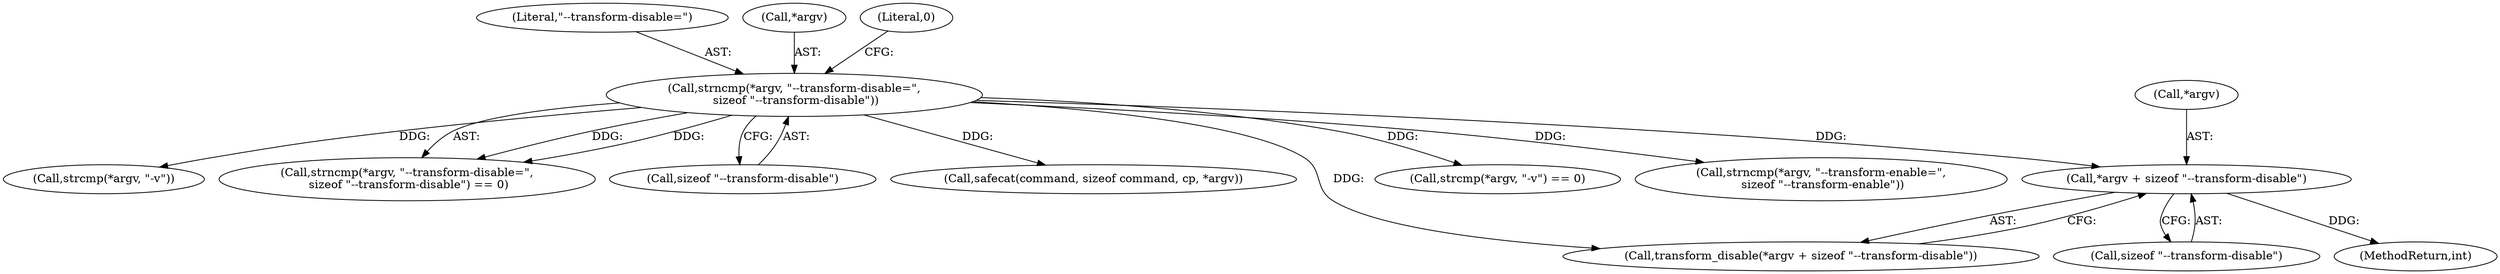 digraph "0_Android_9d4853418ab2f754c2b63e091c29c5529b8b86ca_94@API" {
"1000574" [label="(Call,*argv + sizeof \"--transform-disable\")"];
"1000560" [label="(Call,strncmp(*argv, \"--transform-disable=\",\n sizeof \"--transform-disable\"))"];
"1000575" [label="(Call,*argv)"];
"1000560" [label="(Call,strncmp(*argv, \"--transform-disable=\",\n sizeof \"--transform-disable\"))"];
"1000563" [label="(Literal,\"--transform-disable=\")"];
"1000561" [label="(Call,*argv)"];
"1000566" [label="(Literal,0)"];
"1000374" [label="(Call,strcmp(*argv, \"-v\"))"];
"1000559" [label="(Call,strncmp(*argv, \"--transform-disable=\",\n sizeof \"--transform-disable\") == 0)"];
"1000564" [label="(Call,sizeof \"--transform-disable\")"];
"1001429" [label="(Call,safecat(command, sizeof command, cp, *argv))"];
"1000573" [label="(Call,transform_disable(*argv + sizeof \"--transform-disable\"))"];
"1001841" [label="(MethodReturn,int)"];
"1000373" [label="(Call,strcmp(*argv, \"-v\") == 0)"];
"1000582" [label="(Call,strncmp(*argv, \"--transform-enable=\",\n sizeof \"--transform-enable\"))"];
"1000577" [label="(Call,sizeof \"--transform-disable\")"];
"1000574" [label="(Call,*argv + sizeof \"--transform-disable\")"];
"1000574" -> "1000573"  [label="AST: "];
"1000574" -> "1000577"  [label="CFG: "];
"1000575" -> "1000574"  [label="AST: "];
"1000577" -> "1000574"  [label="AST: "];
"1000573" -> "1000574"  [label="CFG: "];
"1000574" -> "1001841"  [label="DDG: "];
"1000560" -> "1000574"  [label="DDG: "];
"1000560" -> "1000559"  [label="AST: "];
"1000560" -> "1000564"  [label="CFG: "];
"1000561" -> "1000560"  [label="AST: "];
"1000563" -> "1000560"  [label="AST: "];
"1000564" -> "1000560"  [label="AST: "];
"1000566" -> "1000560"  [label="CFG: "];
"1000560" -> "1000373"  [label="DDG: "];
"1000560" -> "1000374"  [label="DDG: "];
"1000560" -> "1000559"  [label="DDG: "];
"1000560" -> "1000559"  [label="DDG: "];
"1000560" -> "1000573"  [label="DDG: "];
"1000560" -> "1000582"  [label="DDG: "];
"1000560" -> "1001429"  [label="DDG: "];
}
